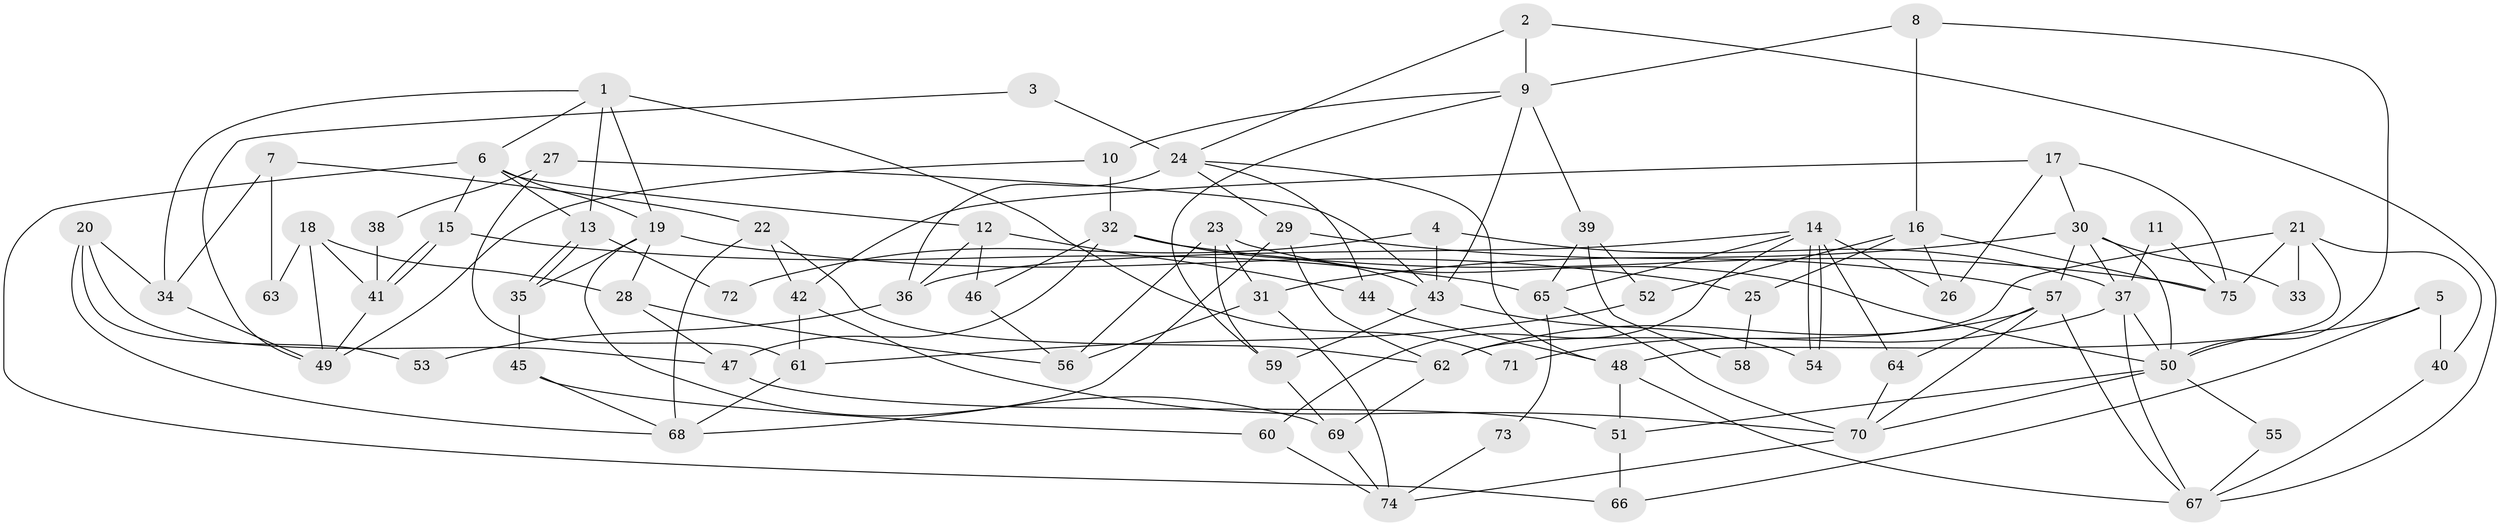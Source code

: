 // Generated by graph-tools (version 1.1) at 2025/36/03/09/25 02:36:10]
// undirected, 75 vertices, 150 edges
graph export_dot {
graph [start="1"]
  node [color=gray90,style=filled];
  1;
  2;
  3;
  4;
  5;
  6;
  7;
  8;
  9;
  10;
  11;
  12;
  13;
  14;
  15;
  16;
  17;
  18;
  19;
  20;
  21;
  22;
  23;
  24;
  25;
  26;
  27;
  28;
  29;
  30;
  31;
  32;
  33;
  34;
  35;
  36;
  37;
  38;
  39;
  40;
  41;
  42;
  43;
  44;
  45;
  46;
  47;
  48;
  49;
  50;
  51;
  52;
  53;
  54;
  55;
  56;
  57;
  58;
  59;
  60;
  61;
  62;
  63;
  64;
  65;
  66;
  67;
  68;
  69;
  70;
  71;
  72;
  73;
  74;
  75;
  1 -- 13;
  1 -- 6;
  1 -- 19;
  1 -- 34;
  1 -- 71;
  2 -- 67;
  2 -- 24;
  2 -- 9;
  3 -- 24;
  3 -- 49;
  4 -- 37;
  4 -- 43;
  4 -- 72;
  5 -- 66;
  5 -- 50;
  5 -- 40;
  6 -- 19;
  6 -- 12;
  6 -- 13;
  6 -- 15;
  6 -- 66;
  7 -- 22;
  7 -- 34;
  7 -- 63;
  8 -- 16;
  8 -- 9;
  8 -- 50;
  9 -- 43;
  9 -- 10;
  9 -- 39;
  9 -- 59;
  10 -- 49;
  10 -- 32;
  11 -- 75;
  11 -- 37;
  12 -- 36;
  12 -- 46;
  12 -- 44;
  13 -- 35;
  13 -- 35;
  13 -- 72;
  14 -- 54;
  14 -- 54;
  14 -- 64;
  14 -- 26;
  14 -- 36;
  14 -- 60;
  14 -- 65;
  15 -- 41;
  15 -- 41;
  15 -- 65;
  16 -- 75;
  16 -- 52;
  16 -- 25;
  16 -- 26;
  17 -- 30;
  17 -- 26;
  17 -- 42;
  17 -- 75;
  18 -- 49;
  18 -- 28;
  18 -- 41;
  18 -- 63;
  19 -- 69;
  19 -- 25;
  19 -- 28;
  19 -- 35;
  20 -- 47;
  20 -- 68;
  20 -- 34;
  20 -- 53;
  21 -- 48;
  21 -- 62;
  21 -- 33;
  21 -- 40;
  21 -- 75;
  22 -- 42;
  22 -- 62;
  22 -- 68;
  23 -- 56;
  23 -- 50;
  23 -- 31;
  23 -- 59;
  24 -- 48;
  24 -- 29;
  24 -- 36;
  24 -- 44;
  25 -- 58;
  27 -- 61;
  27 -- 43;
  27 -- 38;
  28 -- 47;
  28 -- 56;
  29 -- 68;
  29 -- 57;
  29 -- 62;
  30 -- 57;
  30 -- 50;
  30 -- 31;
  30 -- 33;
  30 -- 37;
  31 -- 56;
  31 -- 74;
  32 -- 75;
  32 -- 43;
  32 -- 46;
  32 -- 47;
  34 -- 49;
  35 -- 45;
  36 -- 53;
  37 -- 50;
  37 -- 67;
  37 -- 71;
  38 -- 41;
  39 -- 65;
  39 -- 52;
  39 -- 58;
  40 -- 67;
  41 -- 49;
  42 -- 70;
  42 -- 61;
  43 -- 59;
  43 -- 54;
  44 -- 48;
  45 -- 60;
  45 -- 68;
  46 -- 56;
  47 -- 51;
  48 -- 67;
  48 -- 51;
  50 -- 70;
  50 -- 51;
  50 -- 55;
  51 -- 66;
  52 -- 61;
  55 -- 67;
  57 -- 67;
  57 -- 62;
  57 -- 64;
  57 -- 70;
  59 -- 69;
  60 -- 74;
  61 -- 68;
  62 -- 69;
  64 -- 70;
  65 -- 70;
  65 -- 73;
  69 -- 74;
  70 -- 74;
  73 -- 74;
}
